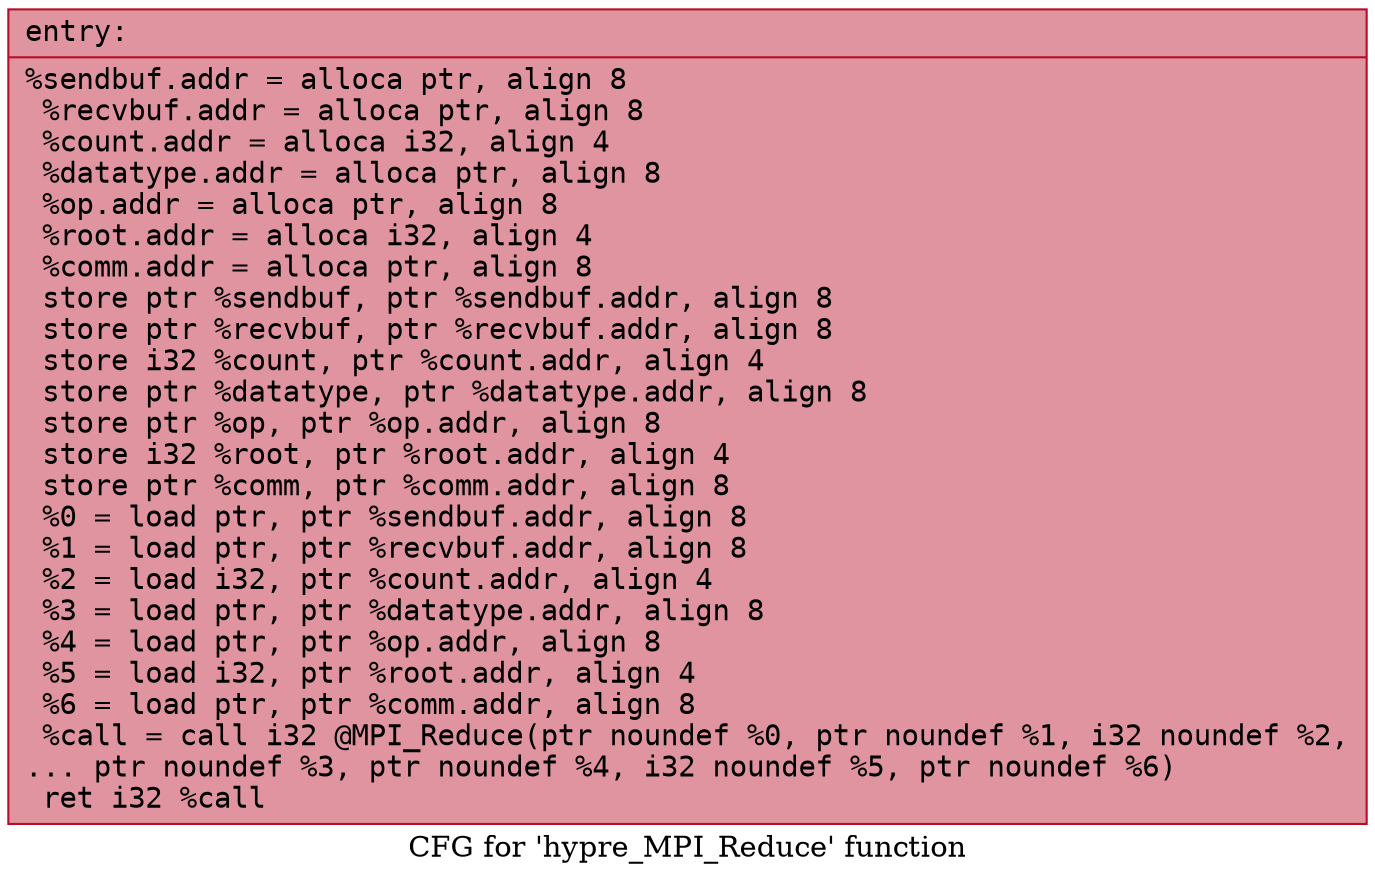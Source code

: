 digraph "CFG for 'hypre_MPI_Reduce' function" {
	label="CFG for 'hypre_MPI_Reduce' function";

	Node0x5555d6658010 [shape=record,color="#b70d28ff", style=filled, fillcolor="#b70d2870" fontname="Courier",label="{entry:\l|  %sendbuf.addr = alloca ptr, align 8\l  %recvbuf.addr = alloca ptr, align 8\l  %count.addr = alloca i32, align 4\l  %datatype.addr = alloca ptr, align 8\l  %op.addr = alloca ptr, align 8\l  %root.addr = alloca i32, align 4\l  %comm.addr = alloca ptr, align 8\l  store ptr %sendbuf, ptr %sendbuf.addr, align 8\l  store ptr %recvbuf, ptr %recvbuf.addr, align 8\l  store i32 %count, ptr %count.addr, align 4\l  store ptr %datatype, ptr %datatype.addr, align 8\l  store ptr %op, ptr %op.addr, align 8\l  store i32 %root, ptr %root.addr, align 4\l  store ptr %comm, ptr %comm.addr, align 8\l  %0 = load ptr, ptr %sendbuf.addr, align 8\l  %1 = load ptr, ptr %recvbuf.addr, align 8\l  %2 = load i32, ptr %count.addr, align 4\l  %3 = load ptr, ptr %datatype.addr, align 8\l  %4 = load ptr, ptr %op.addr, align 8\l  %5 = load i32, ptr %root.addr, align 4\l  %6 = load ptr, ptr %comm.addr, align 8\l  %call = call i32 @MPI_Reduce(ptr noundef %0, ptr noundef %1, i32 noundef %2,\l... ptr noundef %3, ptr noundef %4, i32 noundef %5, ptr noundef %6)\l  ret i32 %call\l}"];
}
